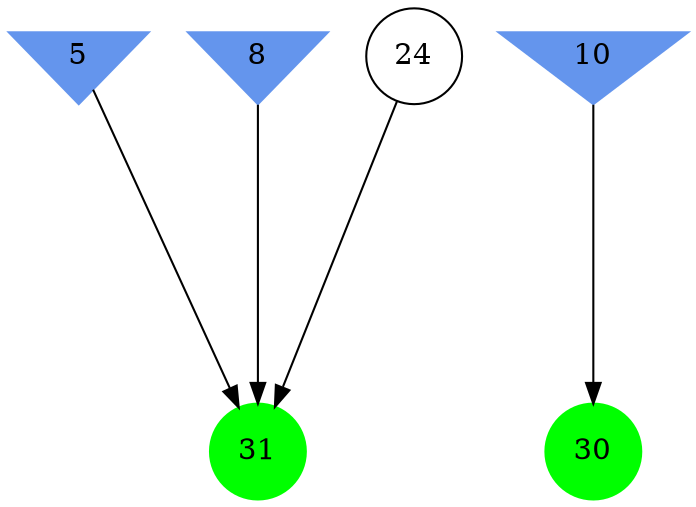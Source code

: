 digraph brain {
	ranksep=2.0;
	5 [shape=invtriangle,style=filled,color=cornflowerblue];
	8 [shape=invtriangle,style=filled,color=cornflowerblue];
	10 [shape=invtriangle,style=filled,color=cornflowerblue];
	24 [shape=circle,color=black];
	30 [shape=circle,style=filled,color=green];
	31 [shape=circle,style=filled,color=green];
	8	->	31;
	5	->	31;
	24	->	31;
	10	->	30;
	{ rank=same; 5; 8; 10; }
	{ rank=same; 24; }
	{ rank=same; 30; 31; }
}
